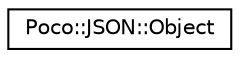 digraph "Graphical Class Hierarchy"
{
 // LATEX_PDF_SIZE
  edge [fontname="Helvetica",fontsize="10",labelfontname="Helvetica",labelfontsize="10"];
  node [fontname="Helvetica",fontsize="10",shape=record];
  rankdir="LR";
  Node0 [label="Poco::JSON::Object",height=0.2,width=0.4,color="black", fillcolor="white", style="filled",URL="$classPoco_1_1JSON_1_1Object.html",tooltip=" "];
}
